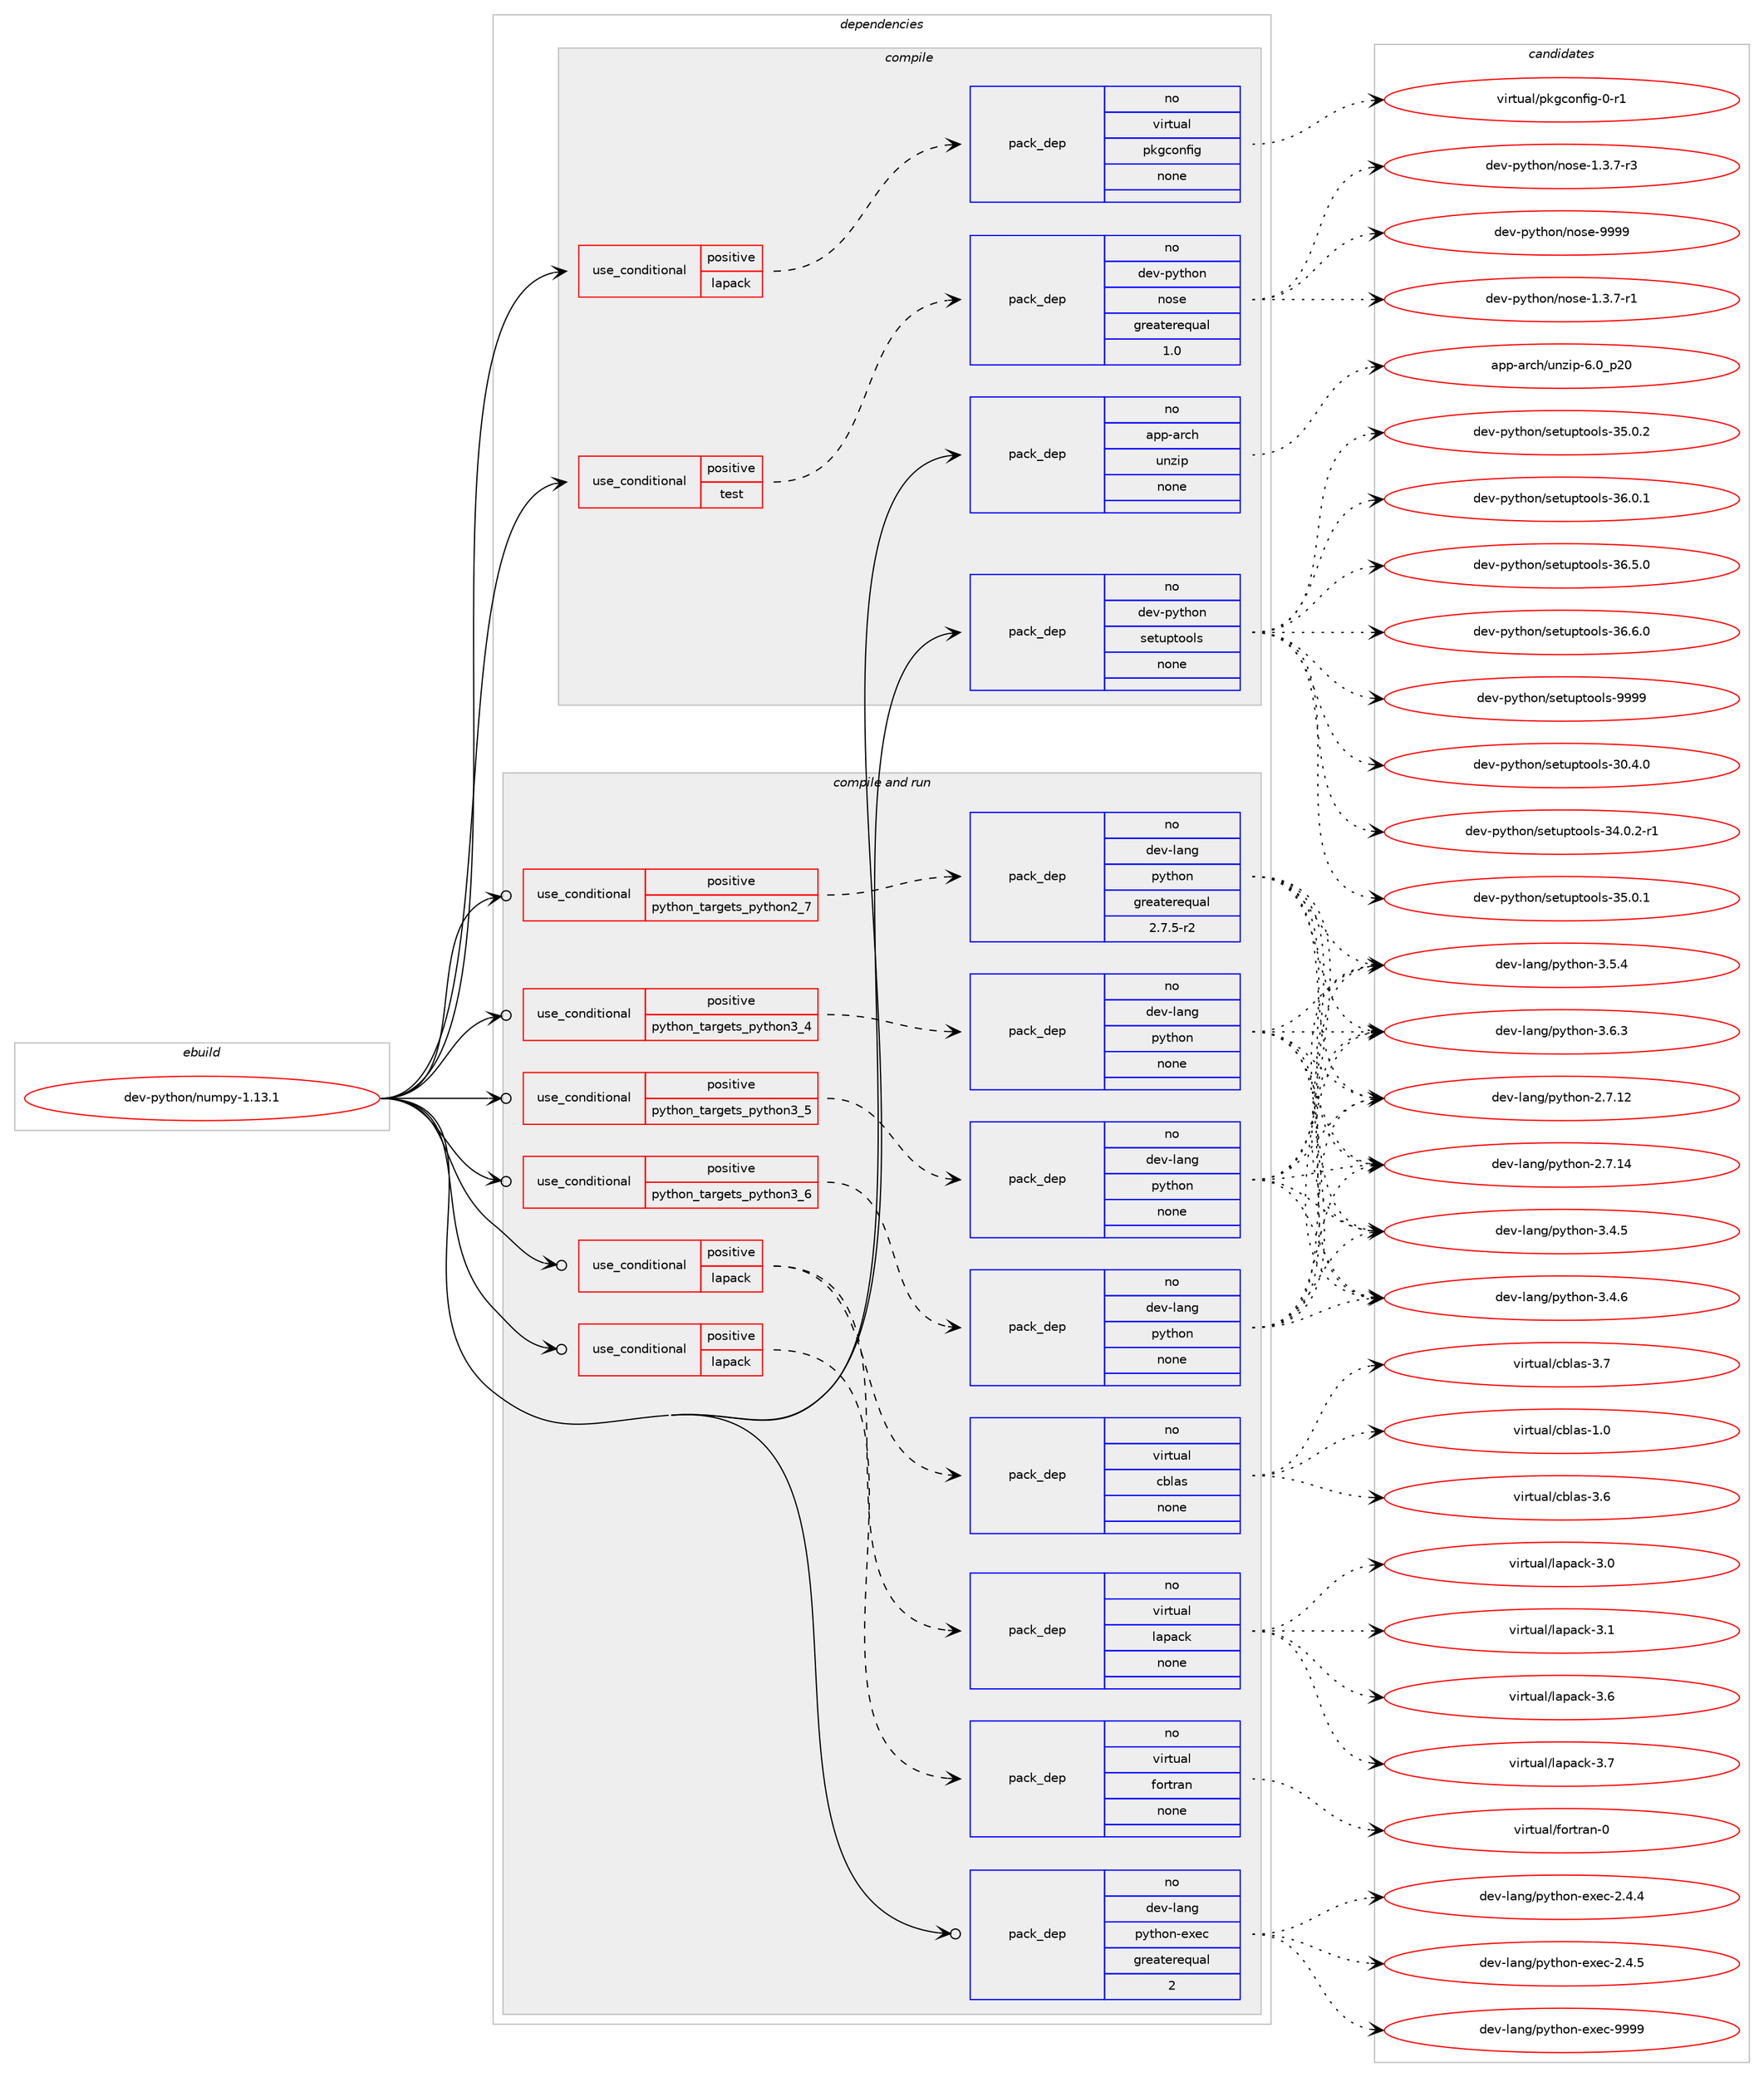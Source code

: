 digraph prolog {

# *************
# Graph options
# *************

newrank=true;
concentrate=true;
compound=true;
graph [rankdir=LR,fontname=Helvetica,fontsize=10,ranksep=1.5];#, ranksep=2.5, nodesep=0.2];
edge  [arrowhead=vee];
node  [fontname=Helvetica,fontsize=10];

# **********
# The ebuild
# **********

subgraph cluster_leftcol {
color=gray;
rank=same;
label=<<i>ebuild</i>>;
id [label="dev-python/numpy-1.13.1", color=red, width=4, href="../dev-python/numpy-1.13.1.svg"];
}

# ****************
# The dependencies
# ****************

subgraph cluster_midcol {
color=gray;
label=<<i>dependencies</i>>;
subgraph cluster_compile {
fillcolor="#eeeeee";
style=filled;
label=<<i>compile</i>>;
subgraph cond36295 {
dependency168742 [label=<<TABLE BORDER="0" CELLBORDER="1" CELLSPACING="0" CELLPADDING="4"><TR><TD ROWSPAN="3" CELLPADDING="10">use_conditional</TD></TR><TR><TD>positive</TD></TR><TR><TD>lapack</TD></TR></TABLE>>, shape=none, color=red];
subgraph pack128587 {
dependency168743 [label=<<TABLE BORDER="0" CELLBORDER="1" CELLSPACING="0" CELLPADDING="4" WIDTH="220"><TR><TD ROWSPAN="6" CELLPADDING="30">pack_dep</TD></TR><TR><TD WIDTH="110">no</TD></TR><TR><TD>virtual</TD></TR><TR><TD>pkgconfig</TD></TR><TR><TD>none</TD></TR><TR><TD></TD></TR></TABLE>>, shape=none, color=blue];
}
dependency168742:e -> dependency168743:w [weight=20,style="dashed",arrowhead="vee"];
}
id:e -> dependency168742:w [weight=20,style="solid",arrowhead="vee"];
subgraph cond36296 {
dependency168744 [label=<<TABLE BORDER="0" CELLBORDER="1" CELLSPACING="0" CELLPADDING="4"><TR><TD ROWSPAN="3" CELLPADDING="10">use_conditional</TD></TR><TR><TD>positive</TD></TR><TR><TD>test</TD></TR></TABLE>>, shape=none, color=red];
subgraph pack128588 {
dependency168745 [label=<<TABLE BORDER="0" CELLBORDER="1" CELLSPACING="0" CELLPADDING="4" WIDTH="220"><TR><TD ROWSPAN="6" CELLPADDING="30">pack_dep</TD></TR><TR><TD WIDTH="110">no</TD></TR><TR><TD>dev-python</TD></TR><TR><TD>nose</TD></TR><TR><TD>greaterequal</TD></TR><TR><TD>1.0</TD></TR></TABLE>>, shape=none, color=blue];
}
dependency168744:e -> dependency168745:w [weight=20,style="dashed",arrowhead="vee"];
}
id:e -> dependency168744:w [weight=20,style="solid",arrowhead="vee"];
subgraph pack128589 {
dependency168746 [label=<<TABLE BORDER="0" CELLBORDER="1" CELLSPACING="0" CELLPADDING="4" WIDTH="220"><TR><TD ROWSPAN="6" CELLPADDING="30">pack_dep</TD></TR><TR><TD WIDTH="110">no</TD></TR><TR><TD>app-arch</TD></TR><TR><TD>unzip</TD></TR><TR><TD>none</TD></TR><TR><TD></TD></TR></TABLE>>, shape=none, color=blue];
}
id:e -> dependency168746:w [weight=20,style="solid",arrowhead="vee"];
subgraph pack128590 {
dependency168747 [label=<<TABLE BORDER="0" CELLBORDER="1" CELLSPACING="0" CELLPADDING="4" WIDTH="220"><TR><TD ROWSPAN="6" CELLPADDING="30">pack_dep</TD></TR><TR><TD WIDTH="110">no</TD></TR><TR><TD>dev-python</TD></TR><TR><TD>setuptools</TD></TR><TR><TD>none</TD></TR><TR><TD></TD></TR></TABLE>>, shape=none, color=blue];
}
id:e -> dependency168747:w [weight=20,style="solid",arrowhead="vee"];
}
subgraph cluster_compileandrun {
fillcolor="#eeeeee";
style=filled;
label=<<i>compile and run</i>>;
subgraph cond36297 {
dependency168748 [label=<<TABLE BORDER="0" CELLBORDER="1" CELLSPACING="0" CELLPADDING="4"><TR><TD ROWSPAN="3" CELLPADDING="10">use_conditional</TD></TR><TR><TD>positive</TD></TR><TR><TD>lapack</TD></TR></TABLE>>, shape=none, color=red];
subgraph pack128591 {
dependency168749 [label=<<TABLE BORDER="0" CELLBORDER="1" CELLSPACING="0" CELLPADDING="4" WIDTH="220"><TR><TD ROWSPAN="6" CELLPADDING="30">pack_dep</TD></TR><TR><TD WIDTH="110">no</TD></TR><TR><TD>virtual</TD></TR><TR><TD>cblas</TD></TR><TR><TD>none</TD></TR><TR><TD></TD></TR></TABLE>>, shape=none, color=blue];
}
dependency168748:e -> dependency168749:w [weight=20,style="dashed",arrowhead="vee"];
subgraph pack128592 {
dependency168750 [label=<<TABLE BORDER="0" CELLBORDER="1" CELLSPACING="0" CELLPADDING="4" WIDTH="220"><TR><TD ROWSPAN="6" CELLPADDING="30">pack_dep</TD></TR><TR><TD WIDTH="110">no</TD></TR><TR><TD>virtual</TD></TR><TR><TD>lapack</TD></TR><TR><TD>none</TD></TR><TR><TD></TD></TR></TABLE>>, shape=none, color=blue];
}
dependency168748:e -> dependency168750:w [weight=20,style="dashed",arrowhead="vee"];
}
id:e -> dependency168748:w [weight=20,style="solid",arrowhead="odotvee"];
subgraph cond36298 {
dependency168751 [label=<<TABLE BORDER="0" CELLBORDER="1" CELLSPACING="0" CELLPADDING="4"><TR><TD ROWSPAN="3" CELLPADDING="10">use_conditional</TD></TR><TR><TD>positive</TD></TR><TR><TD>lapack</TD></TR></TABLE>>, shape=none, color=red];
subgraph pack128593 {
dependency168752 [label=<<TABLE BORDER="0" CELLBORDER="1" CELLSPACING="0" CELLPADDING="4" WIDTH="220"><TR><TD ROWSPAN="6" CELLPADDING="30">pack_dep</TD></TR><TR><TD WIDTH="110">no</TD></TR><TR><TD>virtual</TD></TR><TR><TD>fortran</TD></TR><TR><TD>none</TD></TR><TR><TD></TD></TR></TABLE>>, shape=none, color=blue];
}
dependency168751:e -> dependency168752:w [weight=20,style="dashed",arrowhead="vee"];
}
id:e -> dependency168751:w [weight=20,style="solid",arrowhead="odotvee"];
subgraph cond36299 {
dependency168753 [label=<<TABLE BORDER="0" CELLBORDER="1" CELLSPACING="0" CELLPADDING="4"><TR><TD ROWSPAN="3" CELLPADDING="10">use_conditional</TD></TR><TR><TD>positive</TD></TR><TR><TD>python_targets_python2_7</TD></TR></TABLE>>, shape=none, color=red];
subgraph pack128594 {
dependency168754 [label=<<TABLE BORDER="0" CELLBORDER="1" CELLSPACING="0" CELLPADDING="4" WIDTH="220"><TR><TD ROWSPAN="6" CELLPADDING="30">pack_dep</TD></TR><TR><TD WIDTH="110">no</TD></TR><TR><TD>dev-lang</TD></TR><TR><TD>python</TD></TR><TR><TD>greaterequal</TD></TR><TR><TD>2.7.5-r2</TD></TR></TABLE>>, shape=none, color=blue];
}
dependency168753:e -> dependency168754:w [weight=20,style="dashed",arrowhead="vee"];
}
id:e -> dependency168753:w [weight=20,style="solid",arrowhead="odotvee"];
subgraph cond36300 {
dependency168755 [label=<<TABLE BORDER="0" CELLBORDER="1" CELLSPACING="0" CELLPADDING="4"><TR><TD ROWSPAN="3" CELLPADDING="10">use_conditional</TD></TR><TR><TD>positive</TD></TR><TR><TD>python_targets_python3_4</TD></TR></TABLE>>, shape=none, color=red];
subgraph pack128595 {
dependency168756 [label=<<TABLE BORDER="0" CELLBORDER="1" CELLSPACING="0" CELLPADDING="4" WIDTH="220"><TR><TD ROWSPAN="6" CELLPADDING="30">pack_dep</TD></TR><TR><TD WIDTH="110">no</TD></TR><TR><TD>dev-lang</TD></TR><TR><TD>python</TD></TR><TR><TD>none</TD></TR><TR><TD></TD></TR></TABLE>>, shape=none, color=blue];
}
dependency168755:e -> dependency168756:w [weight=20,style="dashed",arrowhead="vee"];
}
id:e -> dependency168755:w [weight=20,style="solid",arrowhead="odotvee"];
subgraph cond36301 {
dependency168757 [label=<<TABLE BORDER="0" CELLBORDER="1" CELLSPACING="0" CELLPADDING="4"><TR><TD ROWSPAN="3" CELLPADDING="10">use_conditional</TD></TR><TR><TD>positive</TD></TR><TR><TD>python_targets_python3_5</TD></TR></TABLE>>, shape=none, color=red];
subgraph pack128596 {
dependency168758 [label=<<TABLE BORDER="0" CELLBORDER="1" CELLSPACING="0" CELLPADDING="4" WIDTH="220"><TR><TD ROWSPAN="6" CELLPADDING="30">pack_dep</TD></TR><TR><TD WIDTH="110">no</TD></TR><TR><TD>dev-lang</TD></TR><TR><TD>python</TD></TR><TR><TD>none</TD></TR><TR><TD></TD></TR></TABLE>>, shape=none, color=blue];
}
dependency168757:e -> dependency168758:w [weight=20,style="dashed",arrowhead="vee"];
}
id:e -> dependency168757:w [weight=20,style="solid",arrowhead="odotvee"];
subgraph cond36302 {
dependency168759 [label=<<TABLE BORDER="0" CELLBORDER="1" CELLSPACING="0" CELLPADDING="4"><TR><TD ROWSPAN="3" CELLPADDING="10">use_conditional</TD></TR><TR><TD>positive</TD></TR><TR><TD>python_targets_python3_6</TD></TR></TABLE>>, shape=none, color=red];
subgraph pack128597 {
dependency168760 [label=<<TABLE BORDER="0" CELLBORDER="1" CELLSPACING="0" CELLPADDING="4" WIDTH="220"><TR><TD ROWSPAN="6" CELLPADDING="30">pack_dep</TD></TR><TR><TD WIDTH="110">no</TD></TR><TR><TD>dev-lang</TD></TR><TR><TD>python</TD></TR><TR><TD>none</TD></TR><TR><TD></TD></TR></TABLE>>, shape=none, color=blue];
}
dependency168759:e -> dependency168760:w [weight=20,style="dashed",arrowhead="vee"];
}
id:e -> dependency168759:w [weight=20,style="solid",arrowhead="odotvee"];
subgraph pack128598 {
dependency168761 [label=<<TABLE BORDER="0" CELLBORDER="1" CELLSPACING="0" CELLPADDING="4" WIDTH="220"><TR><TD ROWSPAN="6" CELLPADDING="30">pack_dep</TD></TR><TR><TD WIDTH="110">no</TD></TR><TR><TD>dev-lang</TD></TR><TR><TD>python-exec</TD></TR><TR><TD>greaterequal</TD></TR><TR><TD>2</TD></TR></TABLE>>, shape=none, color=blue];
}
id:e -> dependency168761:w [weight=20,style="solid",arrowhead="odotvee"];
}
subgraph cluster_run {
fillcolor="#eeeeee";
style=filled;
label=<<i>run</i>>;
}
}

# **************
# The candidates
# **************

subgraph cluster_choices {
rank=same;
color=gray;
label=<<i>candidates</i>>;

subgraph choice128587 {
color=black;
nodesep=1;
choice11810511411611797108471121071039911111010210510345484511449 [label="virtual/pkgconfig-0-r1", color=red, width=4,href="../virtual/pkgconfig-0-r1.svg"];
dependency168743:e -> choice11810511411611797108471121071039911111010210510345484511449:w [style=dotted,weight="100"];
}
subgraph choice128588 {
color=black;
nodesep=1;
choice10010111845112121116104111110471101111151014549465146554511449 [label="dev-python/nose-1.3.7-r1", color=red, width=4,href="../dev-python/nose-1.3.7-r1.svg"];
choice10010111845112121116104111110471101111151014549465146554511451 [label="dev-python/nose-1.3.7-r3", color=red, width=4,href="../dev-python/nose-1.3.7-r3.svg"];
choice10010111845112121116104111110471101111151014557575757 [label="dev-python/nose-9999", color=red, width=4,href="../dev-python/nose-9999.svg"];
dependency168745:e -> choice10010111845112121116104111110471101111151014549465146554511449:w [style=dotted,weight="100"];
dependency168745:e -> choice10010111845112121116104111110471101111151014549465146554511451:w [style=dotted,weight="100"];
dependency168745:e -> choice10010111845112121116104111110471101111151014557575757:w [style=dotted,weight="100"];
}
subgraph choice128589 {
color=black;
nodesep=1;
choice971121124597114991044711711012210511245544648951125048 [label="app-arch/unzip-6.0_p20", color=red, width=4,href="../app-arch/unzip-6.0_p20.svg"];
dependency168746:e -> choice971121124597114991044711711012210511245544648951125048:w [style=dotted,weight="100"];
}
subgraph choice128590 {
color=black;
nodesep=1;
choice100101118451121211161041111104711510111611711211611111110811545514846524648 [label="dev-python/setuptools-30.4.0", color=red, width=4,href="../dev-python/setuptools-30.4.0.svg"];
choice1001011184511212111610411111047115101116117112116111111108115455152464846504511449 [label="dev-python/setuptools-34.0.2-r1", color=red, width=4,href="../dev-python/setuptools-34.0.2-r1.svg"];
choice100101118451121211161041111104711510111611711211611111110811545515346484649 [label="dev-python/setuptools-35.0.1", color=red, width=4,href="../dev-python/setuptools-35.0.1.svg"];
choice100101118451121211161041111104711510111611711211611111110811545515346484650 [label="dev-python/setuptools-35.0.2", color=red, width=4,href="../dev-python/setuptools-35.0.2.svg"];
choice100101118451121211161041111104711510111611711211611111110811545515446484649 [label="dev-python/setuptools-36.0.1", color=red, width=4,href="../dev-python/setuptools-36.0.1.svg"];
choice100101118451121211161041111104711510111611711211611111110811545515446534648 [label="dev-python/setuptools-36.5.0", color=red, width=4,href="../dev-python/setuptools-36.5.0.svg"];
choice100101118451121211161041111104711510111611711211611111110811545515446544648 [label="dev-python/setuptools-36.6.0", color=red, width=4,href="../dev-python/setuptools-36.6.0.svg"];
choice10010111845112121116104111110471151011161171121161111111081154557575757 [label="dev-python/setuptools-9999", color=red, width=4,href="../dev-python/setuptools-9999.svg"];
dependency168747:e -> choice100101118451121211161041111104711510111611711211611111110811545514846524648:w [style=dotted,weight="100"];
dependency168747:e -> choice1001011184511212111610411111047115101116117112116111111108115455152464846504511449:w [style=dotted,weight="100"];
dependency168747:e -> choice100101118451121211161041111104711510111611711211611111110811545515346484649:w [style=dotted,weight="100"];
dependency168747:e -> choice100101118451121211161041111104711510111611711211611111110811545515346484650:w [style=dotted,weight="100"];
dependency168747:e -> choice100101118451121211161041111104711510111611711211611111110811545515446484649:w [style=dotted,weight="100"];
dependency168747:e -> choice100101118451121211161041111104711510111611711211611111110811545515446534648:w [style=dotted,weight="100"];
dependency168747:e -> choice100101118451121211161041111104711510111611711211611111110811545515446544648:w [style=dotted,weight="100"];
dependency168747:e -> choice10010111845112121116104111110471151011161171121161111111081154557575757:w [style=dotted,weight="100"];
}
subgraph choice128591 {
color=black;
nodesep=1;
choice118105114116117971084799981089711545494648 [label="virtual/cblas-1.0", color=red, width=4,href="../virtual/cblas-1.0.svg"];
choice118105114116117971084799981089711545514654 [label="virtual/cblas-3.6", color=red, width=4,href="../virtual/cblas-3.6.svg"];
choice118105114116117971084799981089711545514655 [label="virtual/cblas-3.7", color=red, width=4,href="../virtual/cblas-3.7.svg"];
dependency168749:e -> choice118105114116117971084799981089711545494648:w [style=dotted,weight="100"];
dependency168749:e -> choice118105114116117971084799981089711545514654:w [style=dotted,weight="100"];
dependency168749:e -> choice118105114116117971084799981089711545514655:w [style=dotted,weight="100"];
}
subgraph choice128592 {
color=black;
nodesep=1;
choice118105114116117971084710897112979910745514648 [label="virtual/lapack-3.0", color=red, width=4,href="../virtual/lapack-3.0.svg"];
choice118105114116117971084710897112979910745514649 [label="virtual/lapack-3.1", color=red, width=4,href="../virtual/lapack-3.1.svg"];
choice118105114116117971084710897112979910745514654 [label="virtual/lapack-3.6", color=red, width=4,href="../virtual/lapack-3.6.svg"];
choice118105114116117971084710897112979910745514655 [label="virtual/lapack-3.7", color=red, width=4,href="../virtual/lapack-3.7.svg"];
dependency168750:e -> choice118105114116117971084710897112979910745514648:w [style=dotted,weight="100"];
dependency168750:e -> choice118105114116117971084710897112979910745514649:w [style=dotted,weight="100"];
dependency168750:e -> choice118105114116117971084710897112979910745514654:w [style=dotted,weight="100"];
dependency168750:e -> choice118105114116117971084710897112979910745514655:w [style=dotted,weight="100"];
}
subgraph choice128593 {
color=black;
nodesep=1;
choice1181051141161179710847102111114116114971104548 [label="virtual/fortran-0", color=red, width=4,href="../virtual/fortran-0.svg"];
dependency168752:e -> choice1181051141161179710847102111114116114971104548:w [style=dotted,weight="100"];
}
subgraph choice128594 {
color=black;
nodesep=1;
choice10010111845108971101034711212111610411111045504655464950 [label="dev-lang/python-2.7.12", color=red, width=4,href="../dev-lang/python-2.7.12.svg"];
choice10010111845108971101034711212111610411111045504655464952 [label="dev-lang/python-2.7.14", color=red, width=4,href="../dev-lang/python-2.7.14.svg"];
choice100101118451089711010347112121116104111110455146524653 [label="dev-lang/python-3.4.5", color=red, width=4,href="../dev-lang/python-3.4.5.svg"];
choice100101118451089711010347112121116104111110455146524654 [label="dev-lang/python-3.4.6", color=red, width=4,href="../dev-lang/python-3.4.6.svg"];
choice100101118451089711010347112121116104111110455146534652 [label="dev-lang/python-3.5.4", color=red, width=4,href="../dev-lang/python-3.5.4.svg"];
choice100101118451089711010347112121116104111110455146544651 [label="dev-lang/python-3.6.3", color=red, width=4,href="../dev-lang/python-3.6.3.svg"];
dependency168754:e -> choice10010111845108971101034711212111610411111045504655464950:w [style=dotted,weight="100"];
dependency168754:e -> choice10010111845108971101034711212111610411111045504655464952:w [style=dotted,weight="100"];
dependency168754:e -> choice100101118451089711010347112121116104111110455146524653:w [style=dotted,weight="100"];
dependency168754:e -> choice100101118451089711010347112121116104111110455146524654:w [style=dotted,weight="100"];
dependency168754:e -> choice100101118451089711010347112121116104111110455146534652:w [style=dotted,weight="100"];
dependency168754:e -> choice100101118451089711010347112121116104111110455146544651:w [style=dotted,weight="100"];
}
subgraph choice128595 {
color=black;
nodesep=1;
choice10010111845108971101034711212111610411111045504655464950 [label="dev-lang/python-2.7.12", color=red, width=4,href="../dev-lang/python-2.7.12.svg"];
choice10010111845108971101034711212111610411111045504655464952 [label="dev-lang/python-2.7.14", color=red, width=4,href="../dev-lang/python-2.7.14.svg"];
choice100101118451089711010347112121116104111110455146524653 [label="dev-lang/python-3.4.5", color=red, width=4,href="../dev-lang/python-3.4.5.svg"];
choice100101118451089711010347112121116104111110455146524654 [label="dev-lang/python-3.4.6", color=red, width=4,href="../dev-lang/python-3.4.6.svg"];
choice100101118451089711010347112121116104111110455146534652 [label="dev-lang/python-3.5.4", color=red, width=4,href="../dev-lang/python-3.5.4.svg"];
choice100101118451089711010347112121116104111110455146544651 [label="dev-lang/python-3.6.3", color=red, width=4,href="../dev-lang/python-3.6.3.svg"];
dependency168756:e -> choice10010111845108971101034711212111610411111045504655464950:w [style=dotted,weight="100"];
dependency168756:e -> choice10010111845108971101034711212111610411111045504655464952:w [style=dotted,weight="100"];
dependency168756:e -> choice100101118451089711010347112121116104111110455146524653:w [style=dotted,weight="100"];
dependency168756:e -> choice100101118451089711010347112121116104111110455146524654:w [style=dotted,weight="100"];
dependency168756:e -> choice100101118451089711010347112121116104111110455146534652:w [style=dotted,weight="100"];
dependency168756:e -> choice100101118451089711010347112121116104111110455146544651:w [style=dotted,weight="100"];
}
subgraph choice128596 {
color=black;
nodesep=1;
choice10010111845108971101034711212111610411111045504655464950 [label="dev-lang/python-2.7.12", color=red, width=4,href="../dev-lang/python-2.7.12.svg"];
choice10010111845108971101034711212111610411111045504655464952 [label="dev-lang/python-2.7.14", color=red, width=4,href="../dev-lang/python-2.7.14.svg"];
choice100101118451089711010347112121116104111110455146524653 [label="dev-lang/python-3.4.5", color=red, width=4,href="../dev-lang/python-3.4.5.svg"];
choice100101118451089711010347112121116104111110455146524654 [label="dev-lang/python-3.4.6", color=red, width=4,href="../dev-lang/python-3.4.6.svg"];
choice100101118451089711010347112121116104111110455146534652 [label="dev-lang/python-3.5.4", color=red, width=4,href="../dev-lang/python-3.5.4.svg"];
choice100101118451089711010347112121116104111110455146544651 [label="dev-lang/python-3.6.3", color=red, width=4,href="../dev-lang/python-3.6.3.svg"];
dependency168758:e -> choice10010111845108971101034711212111610411111045504655464950:w [style=dotted,weight="100"];
dependency168758:e -> choice10010111845108971101034711212111610411111045504655464952:w [style=dotted,weight="100"];
dependency168758:e -> choice100101118451089711010347112121116104111110455146524653:w [style=dotted,weight="100"];
dependency168758:e -> choice100101118451089711010347112121116104111110455146524654:w [style=dotted,weight="100"];
dependency168758:e -> choice100101118451089711010347112121116104111110455146534652:w [style=dotted,weight="100"];
dependency168758:e -> choice100101118451089711010347112121116104111110455146544651:w [style=dotted,weight="100"];
}
subgraph choice128597 {
color=black;
nodesep=1;
choice10010111845108971101034711212111610411111045504655464950 [label="dev-lang/python-2.7.12", color=red, width=4,href="../dev-lang/python-2.7.12.svg"];
choice10010111845108971101034711212111610411111045504655464952 [label="dev-lang/python-2.7.14", color=red, width=4,href="../dev-lang/python-2.7.14.svg"];
choice100101118451089711010347112121116104111110455146524653 [label="dev-lang/python-3.4.5", color=red, width=4,href="../dev-lang/python-3.4.5.svg"];
choice100101118451089711010347112121116104111110455146524654 [label="dev-lang/python-3.4.6", color=red, width=4,href="../dev-lang/python-3.4.6.svg"];
choice100101118451089711010347112121116104111110455146534652 [label="dev-lang/python-3.5.4", color=red, width=4,href="../dev-lang/python-3.5.4.svg"];
choice100101118451089711010347112121116104111110455146544651 [label="dev-lang/python-3.6.3", color=red, width=4,href="../dev-lang/python-3.6.3.svg"];
dependency168760:e -> choice10010111845108971101034711212111610411111045504655464950:w [style=dotted,weight="100"];
dependency168760:e -> choice10010111845108971101034711212111610411111045504655464952:w [style=dotted,weight="100"];
dependency168760:e -> choice100101118451089711010347112121116104111110455146524653:w [style=dotted,weight="100"];
dependency168760:e -> choice100101118451089711010347112121116104111110455146524654:w [style=dotted,weight="100"];
dependency168760:e -> choice100101118451089711010347112121116104111110455146534652:w [style=dotted,weight="100"];
dependency168760:e -> choice100101118451089711010347112121116104111110455146544651:w [style=dotted,weight="100"];
}
subgraph choice128598 {
color=black;
nodesep=1;
choice1001011184510897110103471121211161041111104510112010199455046524652 [label="dev-lang/python-exec-2.4.4", color=red, width=4,href="../dev-lang/python-exec-2.4.4.svg"];
choice1001011184510897110103471121211161041111104510112010199455046524653 [label="dev-lang/python-exec-2.4.5", color=red, width=4,href="../dev-lang/python-exec-2.4.5.svg"];
choice10010111845108971101034711212111610411111045101120101994557575757 [label="dev-lang/python-exec-9999", color=red, width=4,href="../dev-lang/python-exec-9999.svg"];
dependency168761:e -> choice1001011184510897110103471121211161041111104510112010199455046524652:w [style=dotted,weight="100"];
dependency168761:e -> choice1001011184510897110103471121211161041111104510112010199455046524653:w [style=dotted,weight="100"];
dependency168761:e -> choice10010111845108971101034711212111610411111045101120101994557575757:w [style=dotted,weight="100"];
}
}

}
